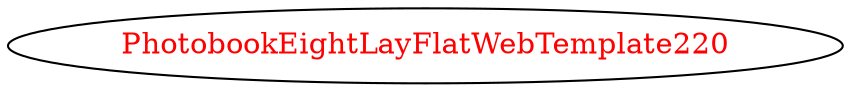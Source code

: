 digraph dependencyGraph {
 concentrate=true;
 ranksep="2.0";
 rankdir="LR"; 
 splines="ortho";
"PhotobookEightLayFlatWebTemplate220" [fontcolor="red"];
}